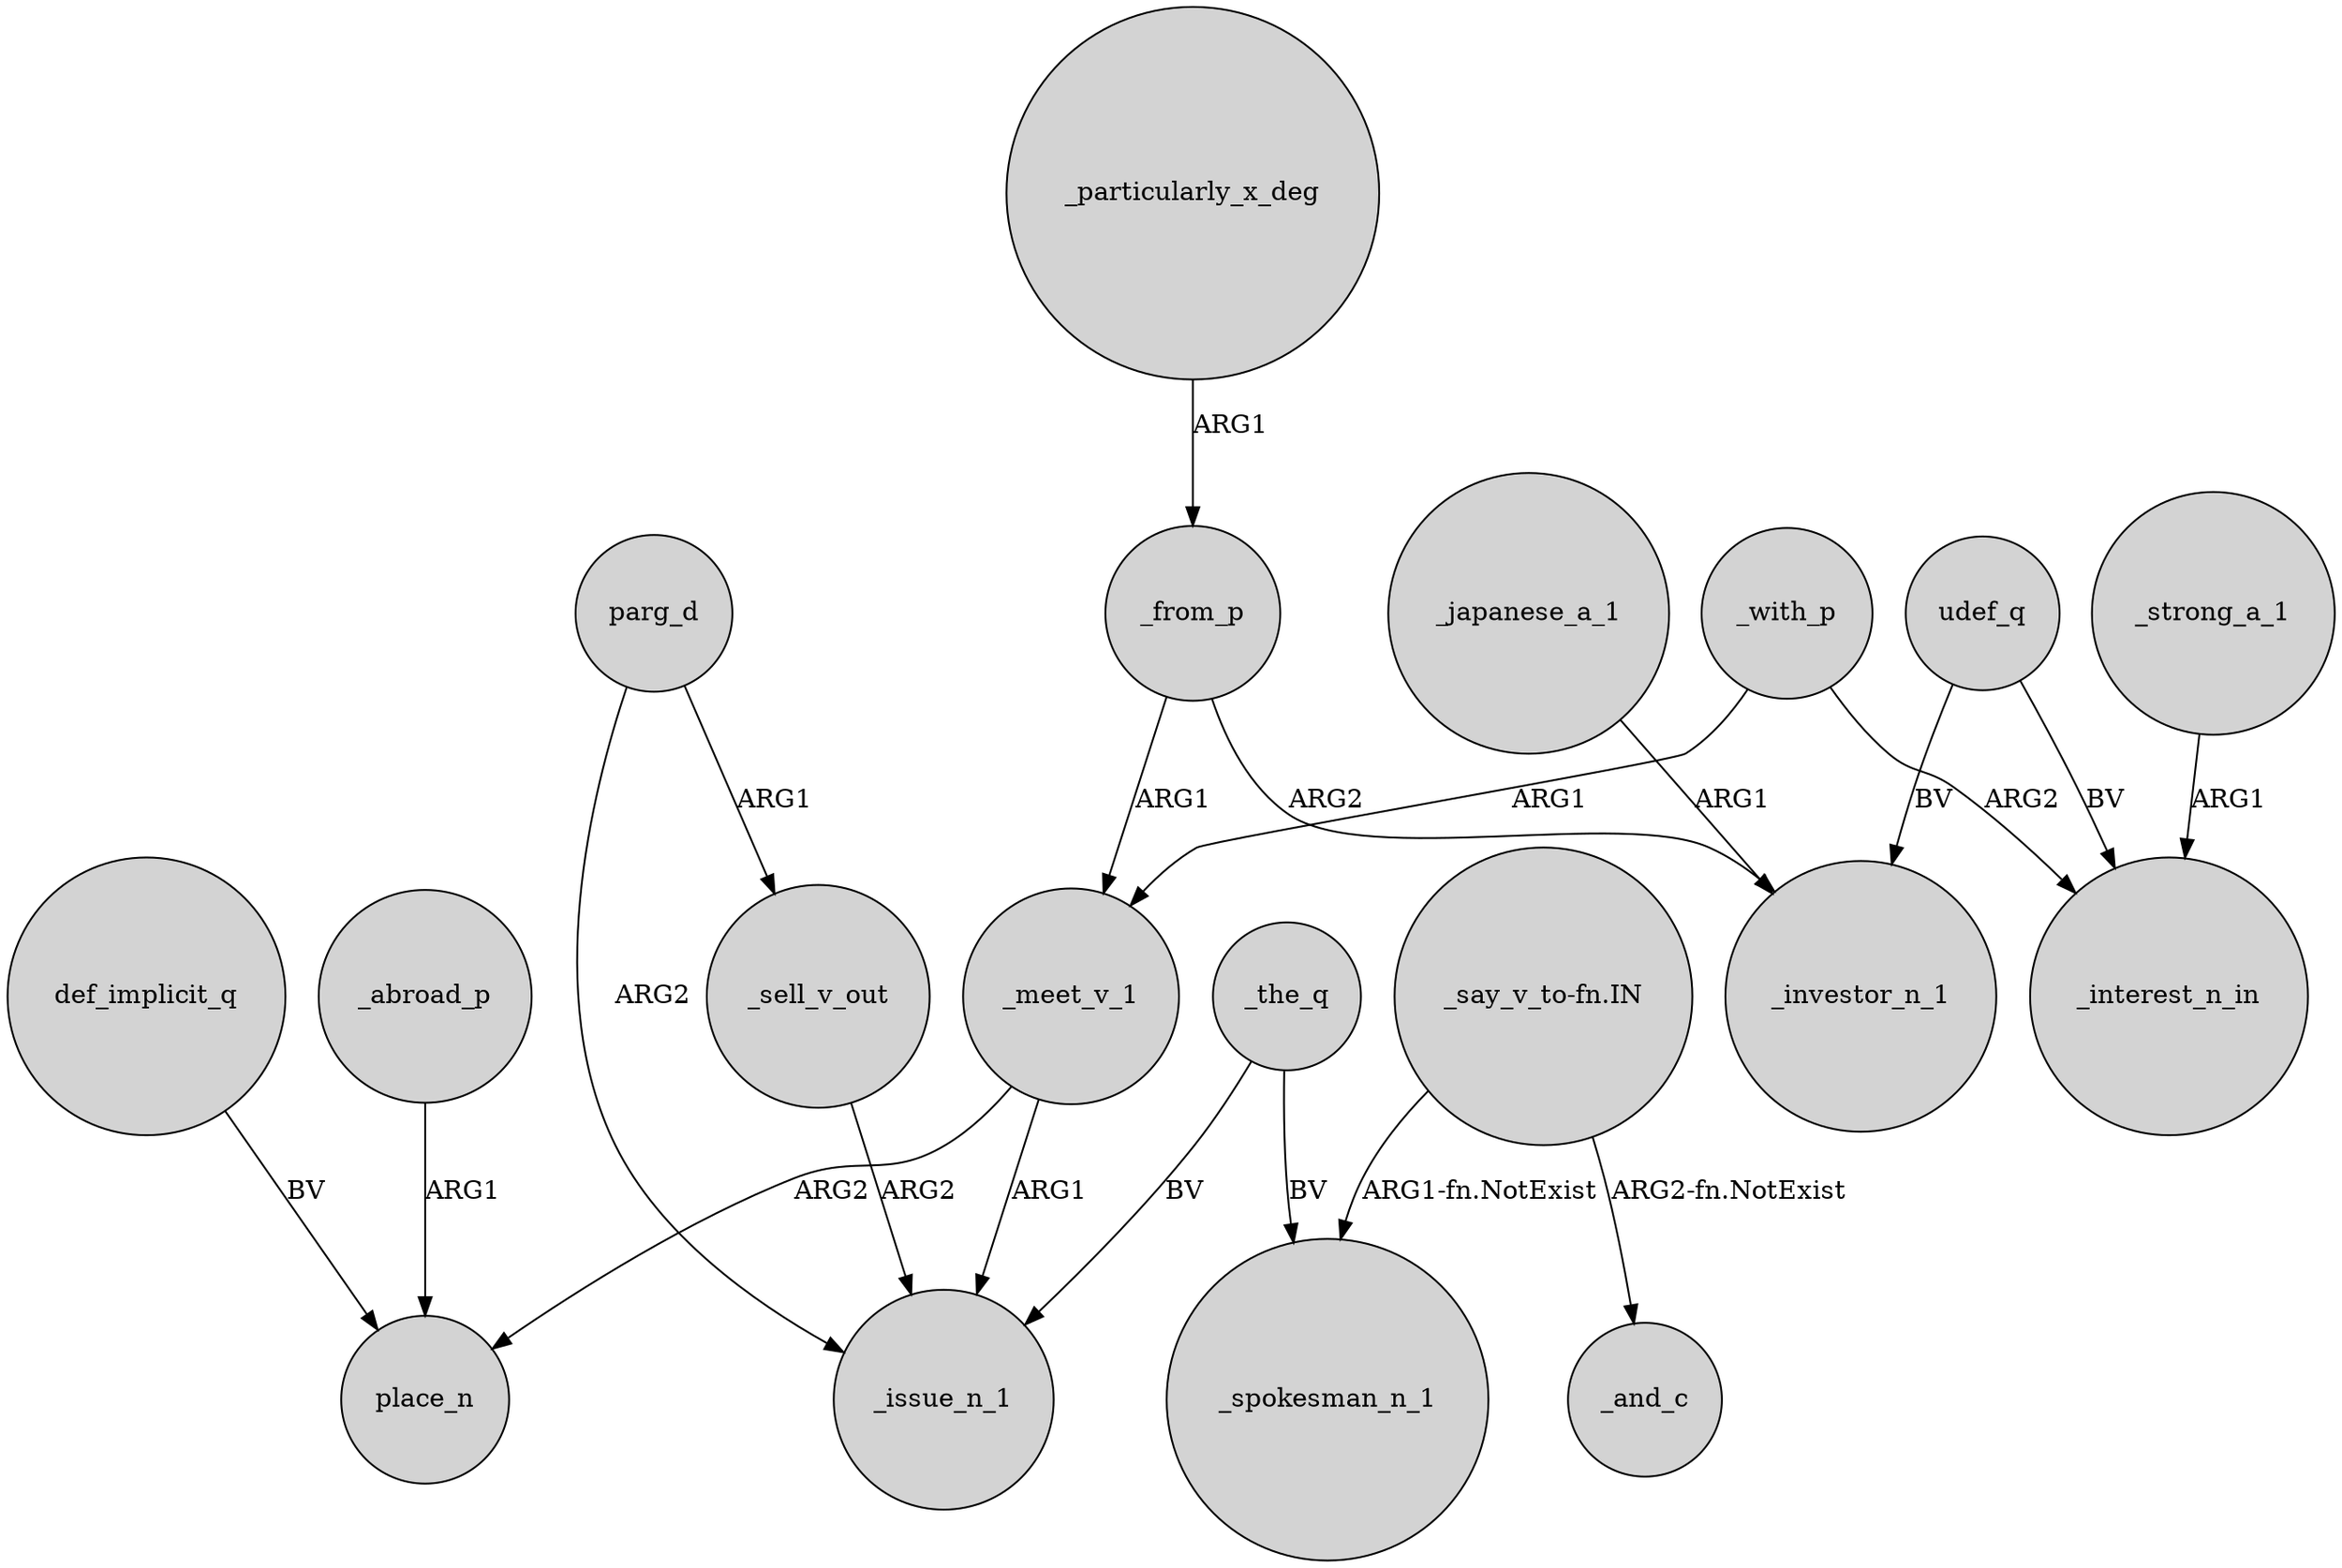 digraph {
	node [shape=circle style=filled]
	_with_p -> _meet_v_1 [label=ARG1]
	_japanese_a_1 -> _investor_n_1 [label=ARG1]
	udef_q -> _investor_n_1 [label=BV]
	_particularly_x_deg -> _from_p [label=ARG1]
	def_implicit_q -> place_n [label=BV]
	udef_q -> _interest_n_in [label=BV]
	_the_q -> _issue_n_1 [label=BV]
	_meet_v_1 -> place_n [label=ARG2]
	_strong_a_1 -> _interest_n_in [label=ARG1]
	"_say_v_to-fn.IN" -> _and_c [label="ARG2-fn.NotExist"]
	_meet_v_1 -> _issue_n_1 [label=ARG1]
	"_say_v_to-fn.IN" -> _spokesman_n_1 [label="ARG1-fn.NotExist"]
	parg_d -> _sell_v_out [label=ARG1]
	_sell_v_out -> _issue_n_1 [label=ARG2]
	parg_d -> _issue_n_1 [label=ARG2]
	_the_q -> _spokesman_n_1 [label=BV]
	_with_p -> _interest_n_in [label=ARG2]
	_abroad_p -> place_n [label=ARG1]
	_from_p -> _investor_n_1 [label=ARG2]
	_from_p -> _meet_v_1 [label=ARG1]
}
